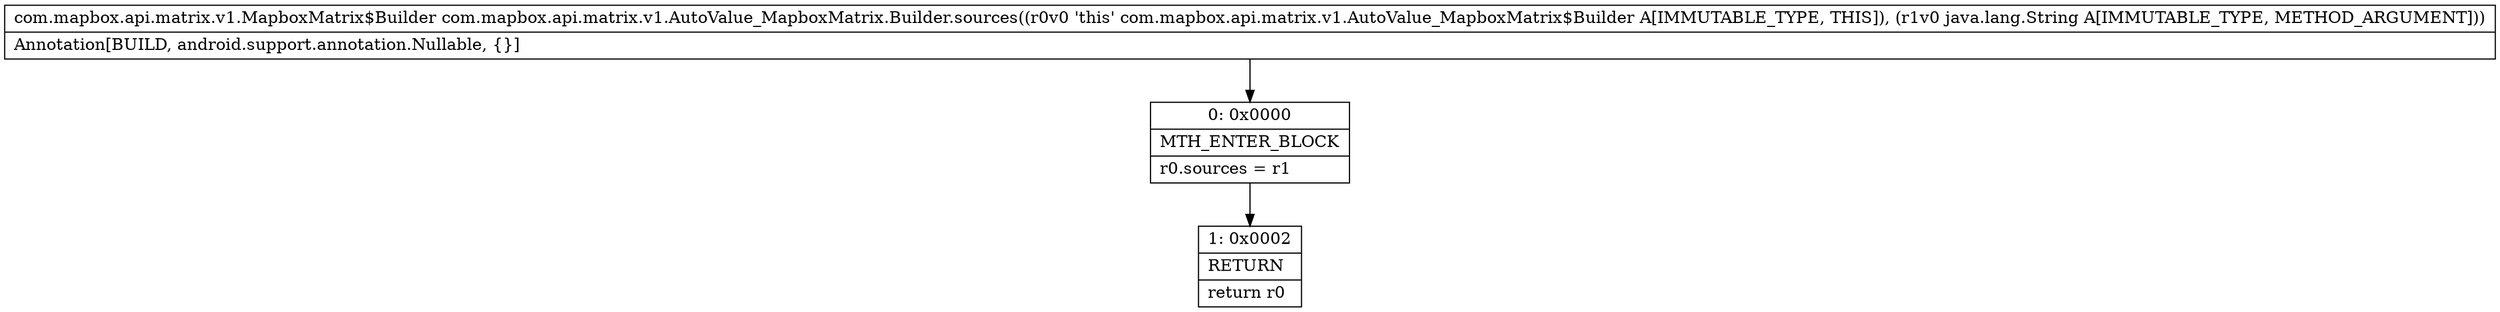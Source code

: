 digraph "CFG forcom.mapbox.api.matrix.v1.AutoValue_MapboxMatrix.Builder.sources(Ljava\/lang\/String;)Lcom\/mapbox\/api\/matrix\/v1\/MapboxMatrix$Builder;" {
Node_0 [shape=record,label="{0\:\ 0x0000|MTH_ENTER_BLOCK\l|r0.sources = r1\l}"];
Node_1 [shape=record,label="{1\:\ 0x0002|RETURN\l|return r0\l}"];
MethodNode[shape=record,label="{com.mapbox.api.matrix.v1.MapboxMatrix$Builder com.mapbox.api.matrix.v1.AutoValue_MapboxMatrix.Builder.sources((r0v0 'this' com.mapbox.api.matrix.v1.AutoValue_MapboxMatrix$Builder A[IMMUTABLE_TYPE, THIS]), (r1v0 java.lang.String A[IMMUTABLE_TYPE, METHOD_ARGUMENT]))  | Annotation[BUILD, android.support.annotation.Nullable, \{\}]\l}"];
MethodNode -> Node_0;
Node_0 -> Node_1;
}

